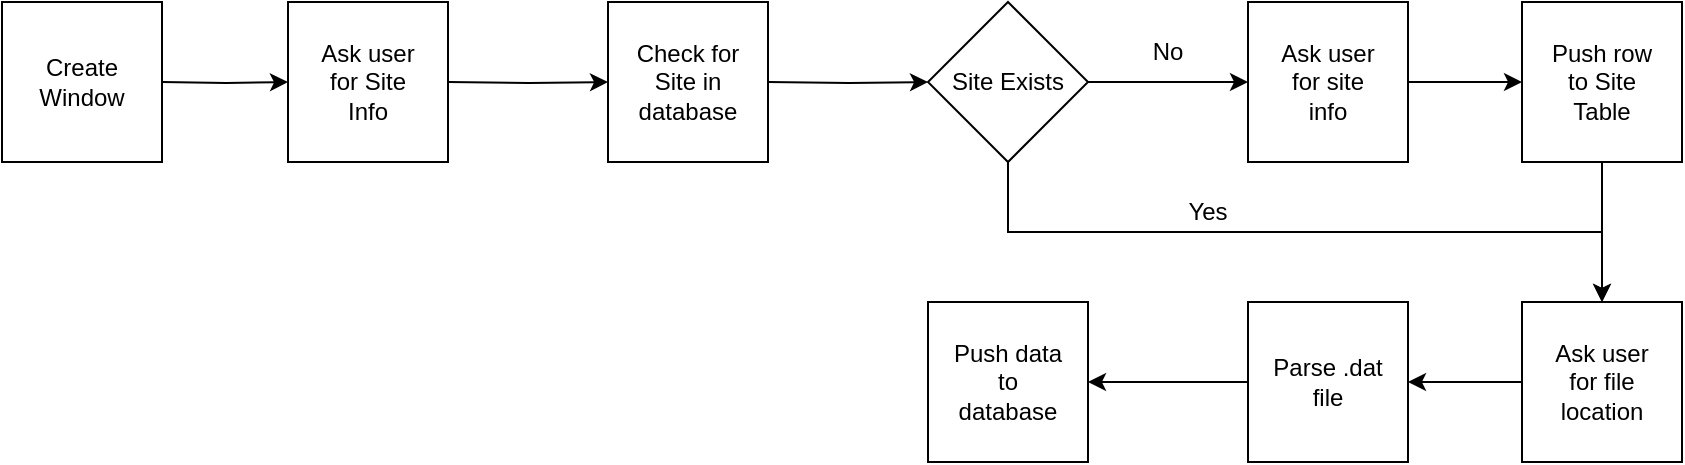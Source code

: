 <mxfile version="24.7.17">
  <diagram name="Page-1" id="I49Cfbttku3EwP5haJHC">
    <mxGraphModel dx="875" dy="515" grid="1" gridSize="10" guides="1" tooltips="1" connect="1" arrows="1" fold="1" page="1" pageScale="1" pageWidth="850" pageHeight="1100" math="0" shadow="0">
      <root>
        <mxCell id="0" />
        <mxCell id="1" parent="0" />
        <mxCell id="ijdziHkgeL6nkpKCfi1E-9" value="" style="whiteSpace=wrap;html=1;aspect=fixed;" vertex="1" parent="1">
          <mxGeometry x="303" width="80" height="80" as="geometry" />
        </mxCell>
        <mxCell id="ijdziHkgeL6nkpKCfi1E-8" value="" style="whiteSpace=wrap;html=1;aspect=fixed;" vertex="1" parent="1">
          <mxGeometry x="143" width="80" height="80" as="geometry" />
        </mxCell>
        <mxCell id="ijdziHkgeL6nkpKCfi1E-7" value="" style="whiteSpace=wrap;html=1;aspect=fixed;" vertex="1" parent="1">
          <mxGeometry width="80" height="80" as="geometry" />
        </mxCell>
        <mxCell id="ijdziHkgeL6nkpKCfi1E-14" style="edgeStyle=orthogonalEdgeStyle;rounded=0;orthogonalLoop=1;jettySize=auto;html=1;entryX=0;entryY=0.5;entryDx=0;entryDy=0;" edge="1" parent="1" target="ijdziHkgeL6nkpKCfi1E-8">
          <mxGeometry relative="1" as="geometry">
            <mxPoint x="80" y="40" as="sourcePoint" />
          </mxGeometry>
        </mxCell>
        <mxCell id="ijdziHkgeL6nkpKCfi1E-2" value="Create Window" style="text;html=1;align=center;verticalAlign=middle;whiteSpace=wrap;rounded=0;" vertex="1" parent="1">
          <mxGeometry x="10" y="25" width="60" height="30" as="geometry" />
        </mxCell>
        <mxCell id="ijdziHkgeL6nkpKCfi1E-15" style="edgeStyle=orthogonalEdgeStyle;rounded=0;orthogonalLoop=1;jettySize=auto;html=1;entryX=0;entryY=0.5;entryDx=0;entryDy=0;" edge="1" parent="1" target="ijdziHkgeL6nkpKCfi1E-9">
          <mxGeometry relative="1" as="geometry">
            <mxPoint x="223" y="40" as="sourcePoint" />
          </mxGeometry>
        </mxCell>
        <mxCell id="ijdziHkgeL6nkpKCfi1E-4" value="Ask user for Site Info" style="text;html=1;align=center;verticalAlign=middle;whiteSpace=wrap;rounded=0;" vertex="1" parent="1">
          <mxGeometry x="153" y="25" width="60" height="30" as="geometry" />
        </mxCell>
        <mxCell id="ijdziHkgeL6nkpKCfi1E-16" style="edgeStyle=orthogonalEdgeStyle;rounded=0;orthogonalLoop=1;jettySize=auto;html=1;entryX=0;entryY=0.5;entryDx=0;entryDy=0;" edge="1" parent="1" target="ijdziHkgeL6nkpKCfi1E-12">
          <mxGeometry relative="1" as="geometry">
            <mxPoint x="383" y="40" as="sourcePoint" />
          </mxGeometry>
        </mxCell>
        <mxCell id="ijdziHkgeL6nkpKCfi1E-6" value="Check for Site in database" style="text;html=1;align=center;verticalAlign=middle;whiteSpace=wrap;rounded=0;" vertex="1" parent="1">
          <mxGeometry x="313" y="25" width="60" height="30" as="geometry" />
        </mxCell>
        <mxCell id="ijdziHkgeL6nkpKCfi1E-19" style="edgeStyle=orthogonalEdgeStyle;rounded=0;orthogonalLoop=1;jettySize=auto;html=1;exitX=1;exitY=0.5;exitDx=0;exitDy=0;entryX=0;entryY=0.5;entryDx=0;entryDy=0;" edge="1" parent="1" source="ijdziHkgeL6nkpKCfi1E-12" target="ijdziHkgeL6nkpKCfi1E-17">
          <mxGeometry relative="1" as="geometry" />
        </mxCell>
        <mxCell id="ijdziHkgeL6nkpKCfi1E-29" style="edgeStyle=orthogonalEdgeStyle;rounded=0;orthogonalLoop=1;jettySize=auto;html=1;exitX=0.5;exitY=1;exitDx=0;exitDy=0;entryX=0.5;entryY=0;entryDx=0;entryDy=0;" edge="1" parent="1" source="ijdziHkgeL6nkpKCfi1E-12" target="ijdziHkgeL6nkpKCfi1E-24">
          <mxGeometry relative="1" as="geometry" />
        </mxCell>
        <mxCell id="ijdziHkgeL6nkpKCfi1E-12" value="" style="rhombus;whiteSpace=wrap;html=1;" vertex="1" parent="1">
          <mxGeometry x="463" width="80" height="80" as="geometry" />
        </mxCell>
        <mxCell id="ijdziHkgeL6nkpKCfi1E-13" value="Site Exists" style="text;html=1;align=center;verticalAlign=middle;whiteSpace=wrap;rounded=0;" vertex="1" parent="1">
          <mxGeometry x="473" y="25" width="60" height="30" as="geometry" />
        </mxCell>
        <mxCell id="ijdziHkgeL6nkpKCfi1E-23" style="edgeStyle=orthogonalEdgeStyle;rounded=0;orthogonalLoop=1;jettySize=auto;html=1;exitX=1;exitY=0.5;exitDx=0;exitDy=0;entryX=0;entryY=0.5;entryDx=0;entryDy=0;" edge="1" parent="1" source="ijdziHkgeL6nkpKCfi1E-17" target="ijdziHkgeL6nkpKCfi1E-21">
          <mxGeometry relative="1" as="geometry" />
        </mxCell>
        <mxCell id="ijdziHkgeL6nkpKCfi1E-17" value="" style="whiteSpace=wrap;html=1;aspect=fixed;" vertex="1" parent="1">
          <mxGeometry x="623" width="80" height="80" as="geometry" />
        </mxCell>
        <mxCell id="ijdziHkgeL6nkpKCfi1E-18" value="Ask user for site info" style="text;html=1;align=center;verticalAlign=middle;whiteSpace=wrap;rounded=0;" vertex="1" parent="1">
          <mxGeometry x="633" y="25" width="60" height="30" as="geometry" />
        </mxCell>
        <mxCell id="ijdziHkgeL6nkpKCfi1E-20" value="No" style="text;html=1;align=center;verticalAlign=middle;whiteSpace=wrap;rounded=0;" vertex="1" parent="1">
          <mxGeometry x="553" y="10" width="60" height="30" as="geometry" />
        </mxCell>
        <mxCell id="ijdziHkgeL6nkpKCfi1E-28" style="edgeStyle=orthogonalEdgeStyle;rounded=0;orthogonalLoop=1;jettySize=auto;html=1;exitX=0.5;exitY=1;exitDx=0;exitDy=0;entryX=0.5;entryY=0;entryDx=0;entryDy=0;" edge="1" parent="1" source="ijdziHkgeL6nkpKCfi1E-21" target="ijdziHkgeL6nkpKCfi1E-24">
          <mxGeometry relative="1" as="geometry" />
        </mxCell>
        <mxCell id="ijdziHkgeL6nkpKCfi1E-21" value="" style="whiteSpace=wrap;html=1;aspect=fixed;" vertex="1" parent="1">
          <mxGeometry x="760" width="80" height="80" as="geometry" />
        </mxCell>
        <mxCell id="ijdziHkgeL6nkpKCfi1E-22" value="Push row to Site Table" style="text;html=1;align=center;verticalAlign=middle;whiteSpace=wrap;rounded=0;" vertex="1" parent="1">
          <mxGeometry x="770" y="25" width="60" height="30" as="geometry" />
        </mxCell>
        <mxCell id="ijdziHkgeL6nkpKCfi1E-35" style="edgeStyle=orthogonalEdgeStyle;rounded=0;orthogonalLoop=1;jettySize=auto;html=1;exitX=0;exitY=0.5;exitDx=0;exitDy=0;entryX=1;entryY=0.5;entryDx=0;entryDy=0;" edge="1" parent="1" source="ijdziHkgeL6nkpKCfi1E-24" target="ijdziHkgeL6nkpKCfi1E-30">
          <mxGeometry relative="1" as="geometry" />
        </mxCell>
        <mxCell id="ijdziHkgeL6nkpKCfi1E-24" value="" style="whiteSpace=wrap;html=1;aspect=fixed;" vertex="1" parent="1">
          <mxGeometry x="760" y="150" width="80" height="80" as="geometry" />
        </mxCell>
        <mxCell id="ijdziHkgeL6nkpKCfi1E-25" value="Ask user for file location" style="text;html=1;align=center;verticalAlign=middle;whiteSpace=wrap;rounded=0;" vertex="1" parent="1">
          <mxGeometry x="770" y="175" width="60" height="30" as="geometry" />
        </mxCell>
        <mxCell id="ijdziHkgeL6nkpKCfi1E-36" style="edgeStyle=orthogonalEdgeStyle;rounded=0;orthogonalLoop=1;jettySize=auto;html=1;exitX=0;exitY=0.5;exitDx=0;exitDy=0;entryX=1;entryY=0.5;entryDx=0;entryDy=0;" edge="1" parent="1" source="ijdziHkgeL6nkpKCfi1E-30" target="ijdziHkgeL6nkpKCfi1E-32">
          <mxGeometry relative="1" as="geometry" />
        </mxCell>
        <mxCell id="ijdziHkgeL6nkpKCfi1E-30" value="" style="whiteSpace=wrap;html=1;aspect=fixed;" vertex="1" parent="1">
          <mxGeometry x="623" y="150" width="80" height="80" as="geometry" />
        </mxCell>
        <mxCell id="ijdziHkgeL6nkpKCfi1E-31" value="Parse .dat file" style="text;html=1;align=center;verticalAlign=middle;whiteSpace=wrap;rounded=0;" vertex="1" parent="1">
          <mxGeometry x="633" y="175" width="60" height="30" as="geometry" />
        </mxCell>
        <mxCell id="ijdziHkgeL6nkpKCfi1E-32" value="" style="whiteSpace=wrap;html=1;aspect=fixed;" vertex="1" parent="1">
          <mxGeometry x="463" y="150" width="80" height="80" as="geometry" />
        </mxCell>
        <mxCell id="ijdziHkgeL6nkpKCfi1E-33" value="Push data to database" style="text;html=1;align=center;verticalAlign=middle;whiteSpace=wrap;rounded=0;" vertex="1" parent="1">
          <mxGeometry x="473" y="175" width="60" height="30" as="geometry" />
        </mxCell>
        <mxCell id="ijdziHkgeL6nkpKCfi1E-34" value="Yes" style="text;html=1;align=center;verticalAlign=middle;whiteSpace=wrap;rounded=0;" vertex="1" parent="1">
          <mxGeometry x="573" y="90" width="60" height="30" as="geometry" />
        </mxCell>
      </root>
    </mxGraphModel>
  </diagram>
</mxfile>
